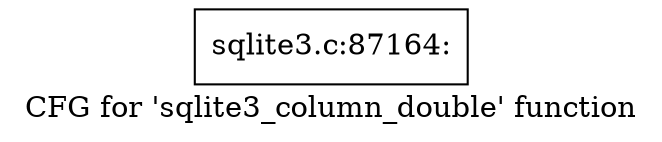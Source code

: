 digraph "CFG for 'sqlite3_column_double' function" {
	label="CFG for 'sqlite3_column_double' function";

	Node0x55c0f5cc2890 [shape=record,label="{sqlite3.c:87164:}"];
}
